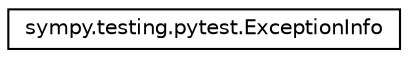 digraph "Graphical Class Hierarchy"
{
 // LATEX_PDF_SIZE
  edge [fontname="Helvetica",fontsize="10",labelfontname="Helvetica",labelfontsize="10"];
  node [fontname="Helvetica",fontsize="10",shape=record];
  rankdir="LR";
  Node0 [label="sympy.testing.pytest.ExceptionInfo",height=0.2,width=0.4,color="black", fillcolor="white", style="filled",URL="$classsympy_1_1testing_1_1pytest_1_1ExceptionInfo.html",tooltip=" "];
}
